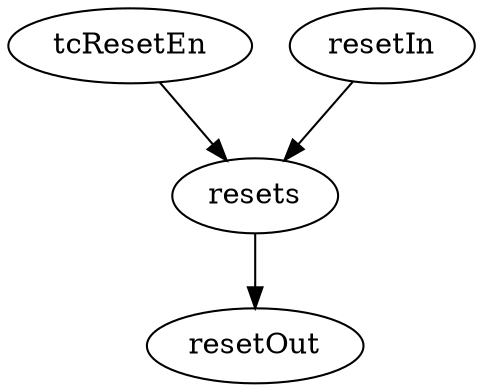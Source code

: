 strict digraph "" {
	tcResetEn	 [complexity=3,
		importance=0.833333413922,
		rank=0.277777804641];
	resets	 [complexity=2,
		importance=0.666666827844,
		rank=0.333333413922];
	tcResetEn -> resets;
	resetOut	 [complexity=0,
		importance=0.333333258136,
		rank=0.0];
	resets -> resetOut;
	resetIn	 [complexity=5,
		importance=0.833333413922,
		rank=0.166666682784];
	resetIn -> resets;
}

